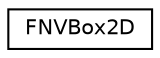 digraph "Graphical Class Hierarchy"
{
  edge [fontname="Helvetica",fontsize="10",labelfontname="Helvetica",labelfontsize="10"];
  node [fontname="Helvetica",fontsize="10",shape=record];
  rankdir="LR";
  Node1 [label="FNVBox2D",height=0.2,width=0.4,color="black", fillcolor="white", style="filled",URL="$struct_f_n_v_box2_d.html"];
}
